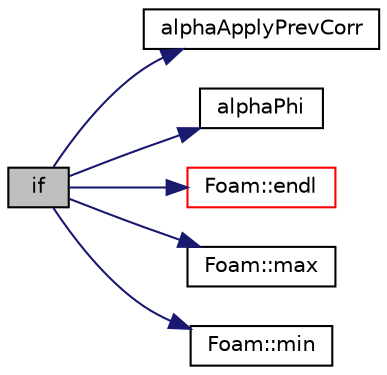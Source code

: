 digraph "if"
{
  bgcolor="transparent";
  edge [fontname="Helvetica",fontsize="10",labelfontname="Helvetica",labelfontsize="10"];
  node [fontname="Helvetica",fontsize="10",shape=record];
  rankdir="LR";
  Node78 [label="if",height=0.2,width=0.4,color="black", fillcolor="grey75", style="filled", fontcolor="black"];
  Node78 -> Node79 [color="midnightblue",fontsize="10",style="solid",fontname="Helvetica"];
  Node79 [label="alphaApplyPrevCorr",height=0.2,width=0.4,color="black",URL="$a41573.html#ad2d41cdd6cb2332f3b2dd1a551e2c077"];
  Node78 -> Node80 [color="midnightblue",fontsize="10",style="solid",fontname="Helvetica"];
  Node80 [label="alphaPhi",height=0.2,width=0.4,color="black",URL="$a39800.html#a2bc2f8fc5172fafa8e6a8d8d5ac0d075"];
  Node78 -> Node81 [color="midnightblue",fontsize="10",style="solid",fontname="Helvetica"];
  Node81 [label="Foam::endl",height=0.2,width=0.4,color="red",URL="$a21851.html#a2db8fe02a0d3909e9351bb4275b23ce4",tooltip="Add newline and flush stream. "];
  Node78 -> Node83 [color="midnightblue",fontsize="10",style="solid",fontname="Helvetica"];
  Node83 [label="Foam::max",height=0.2,width=0.4,color="black",URL="$a21851.html#ac993e906cf2774ae77e666bc24e81733"];
  Node78 -> Node84 [color="midnightblue",fontsize="10",style="solid",fontname="Helvetica"];
  Node84 [label="Foam::min",height=0.2,width=0.4,color="black",URL="$a21851.html#a253e112ad2d56d96230ff39ea7f442dc"];
}
